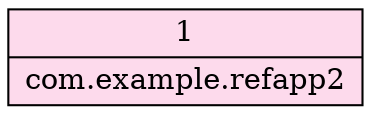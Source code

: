 digraph G {
	graph [rankdir=TD];
	1	 [colorscheme=pastel19,
		fillcolor=8,
		label="{1|com.example.refapp2}",
		shape=record,
		style=filled];
}
